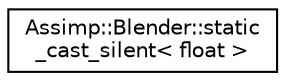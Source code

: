 digraph "Graphical Class Hierarchy"
{
  edge [fontname="Helvetica",fontsize="10",labelfontname="Helvetica",labelfontsize="10"];
  node [fontname="Helvetica",fontsize="10",shape=record];
  rankdir="LR";
  Node1 [label="Assimp::Blender::static\l_cast_silent\< float \>",height=0.2,width=0.4,color="black", fillcolor="white", style="filled",URL="$struct_assimp_1_1_blender_1_1static__cast__silent_3_01float_01_4.html"];
}
